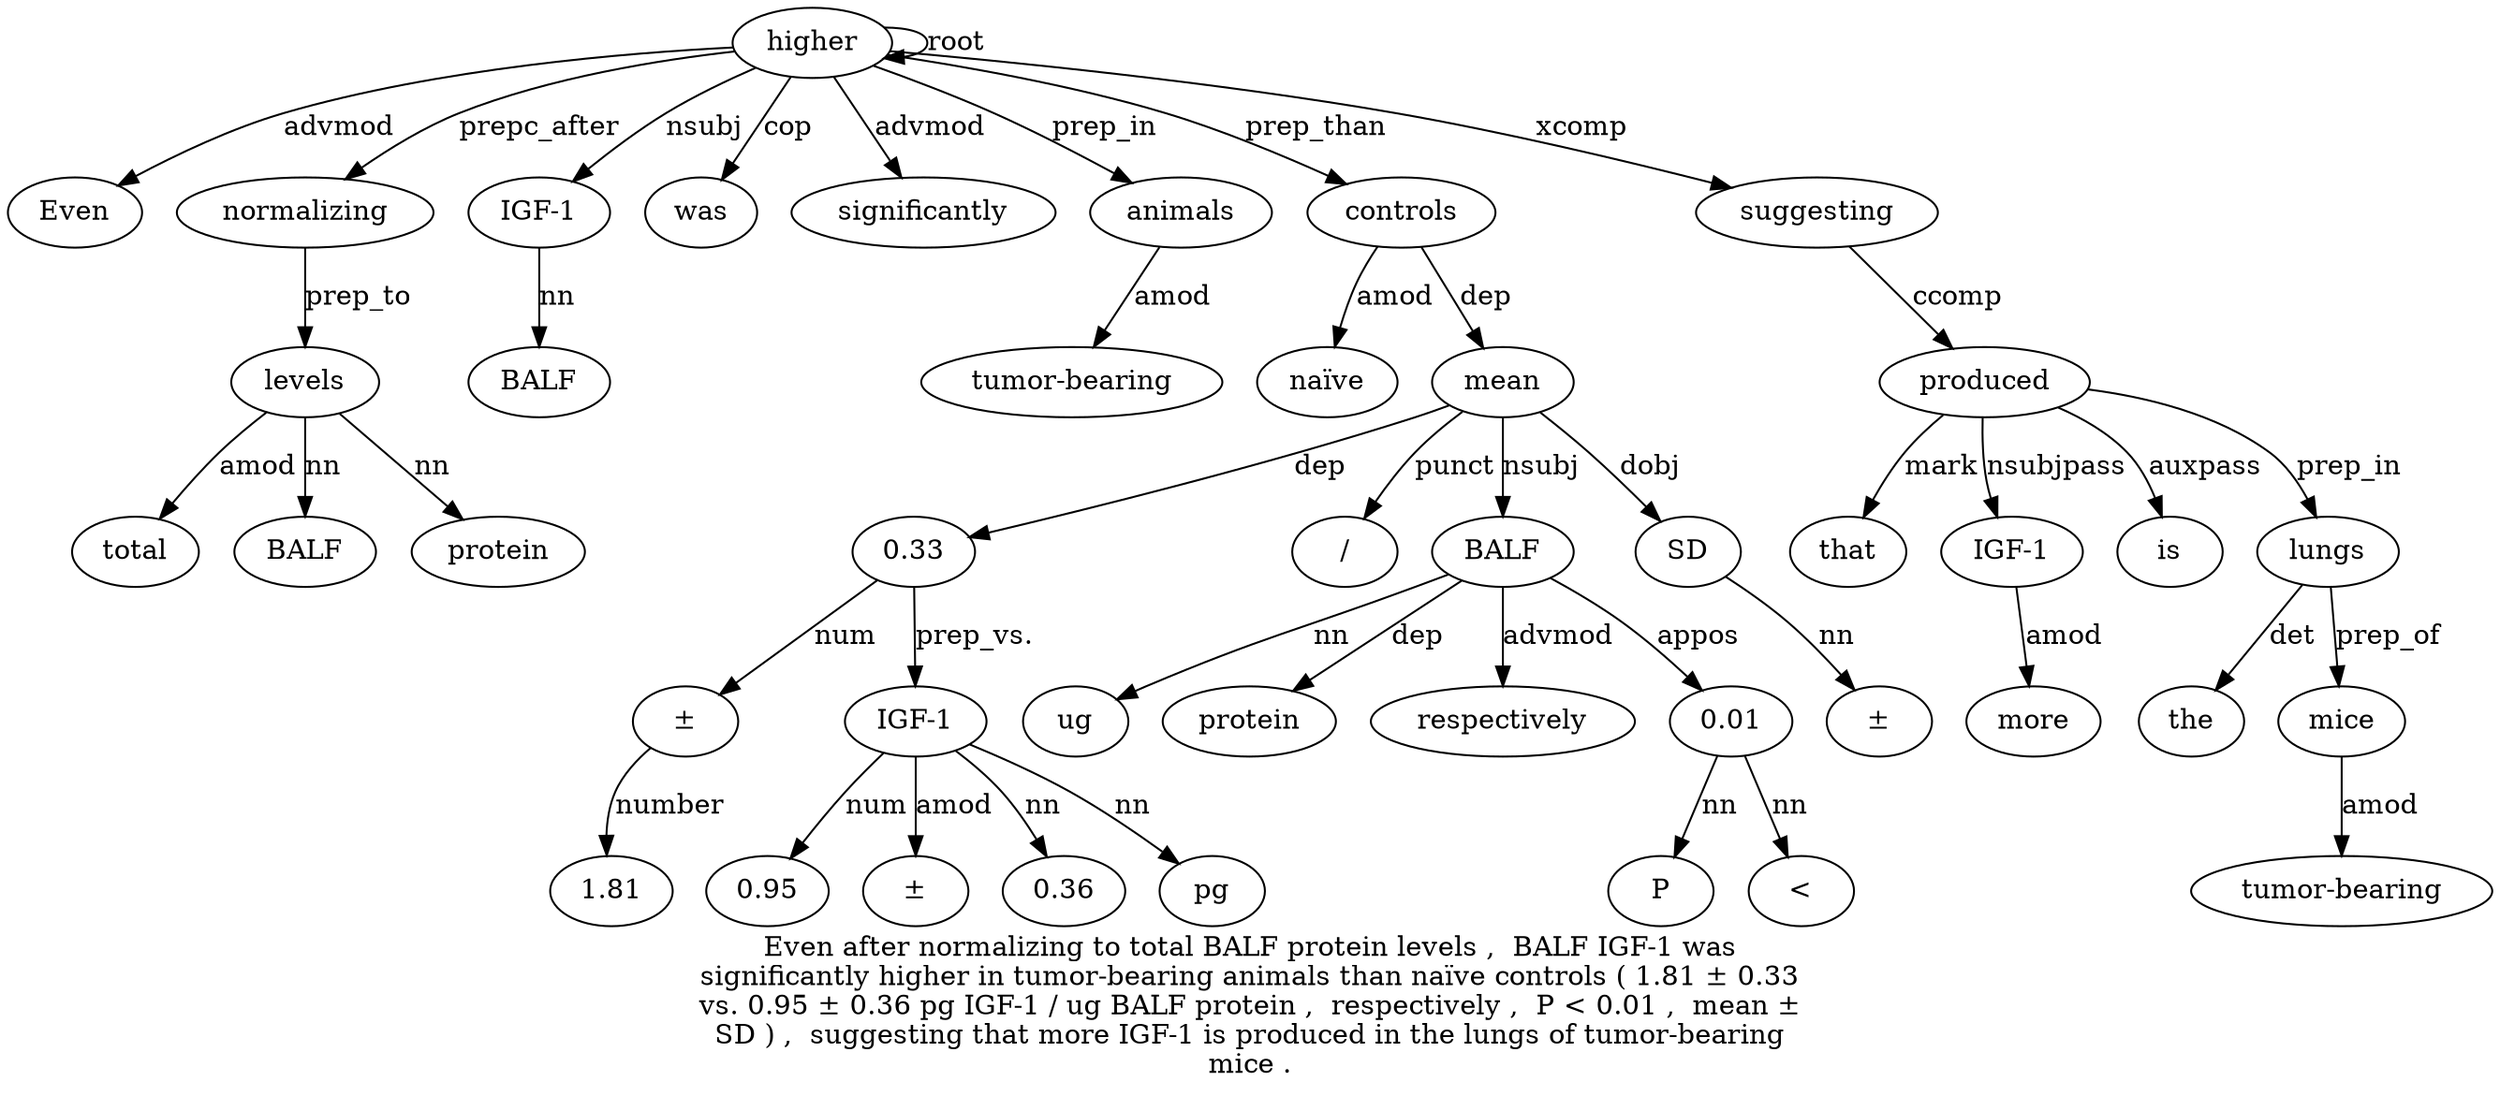 digraph "Even after normalizing to total BALF protein levels ,  BALF IGF-1 was significantly higher in tumor-bearing animals than naïve controls ( 1.81 ± 0.33 vs. 0.95 ± 0.36 pg IGF-1 / ug BALF protein ,  respectively ,  P < 0.01 ,  mean ± SD ) ,  suggesting that more IGF-1 is produced in the lungs of tumor-bearing mice ." {
label="Even after normalizing to total BALF protein levels ,  BALF IGF-1 was
significantly higher in tumor-bearing animals than naïve controls ( 1.81 ± 0.33
vs. 0.95 ± 0.36 pg IGF-1 / ug BALF protein ,  respectively ,  P < 0.01 ,  mean ±
SD ) ,  suggesting that more IGF-1 is produced in the lungs of tumor-bearing
mice .";
higher14 [style=filled, fillcolor=white, label=higher];
Even1 [style=filled, fillcolor=white, label=Even];
higher14 -> Even1  [label=advmod];
normalizing3 [style=filled, fillcolor=white, label=normalizing];
higher14 -> normalizing3  [label=prepc_after];
levels8 [style=filled, fillcolor=white, label=levels];
total5 [style=filled, fillcolor=white, label=total];
levels8 -> total5  [label=amod];
BALF6 [style=filled, fillcolor=white, label=BALF];
levels8 -> BALF6  [label=nn];
protein7 [style=filled, fillcolor=white, label=protein];
levels8 -> protein7  [label=nn];
normalizing3 -> levels8  [label=prep_to];
"IGF-1" [style=filled, fillcolor=white, label="IGF-1"];
BALF10 [style=filled, fillcolor=white, label=BALF];
"IGF-1" -> BALF10  [label=nn];
higher14 -> "IGF-1"  [label=nsubj];
was12 [style=filled, fillcolor=white, label=was];
higher14 -> was12  [label=cop];
significantly13 [style=filled, fillcolor=white, label=significantly];
higher14 -> significantly13  [label=advmod];
higher14 -> higher14  [label=root];
animals17 [style=filled, fillcolor=white, label=animals];
"tumor-bearing16" [style=filled, fillcolor=white, label="tumor-bearing"];
animals17 -> "tumor-bearing16"  [label=amod];
higher14 -> animals17  [label=prep_in];
controls20 [style=filled, fillcolor=white, label=controls];
"naïve19" [style=filled, fillcolor=white, label="naïve"];
controls20 -> "naïve19"  [label=amod];
higher14 -> controls20  [label=prep_than];
"±23" [style=filled, fillcolor=white, label="±"];
"1.8122" [style=filled, fillcolor=white, label="1.81"];
"±23" -> "1.8122"  [label=number];
"0.3324" [style=filled, fillcolor=white, label="0.33"];
"0.3324" -> "±23"  [label=num];
mean42 [style=filled, fillcolor=white, label=mean];
mean42 -> "0.3324"  [label=dep];
"IGF-130" [style=filled, fillcolor=white, label="IGF-1"];
"0.9526" [style=filled, fillcolor=white, label="0.95"];
"IGF-130" -> "0.9526"  [label=num];
"±27" [style=filled, fillcolor=white, label="±"];
"IGF-130" -> "±27"  [label=amod];
"0.3628" [style=filled, fillcolor=white, label="0.36"];
"IGF-130" -> "0.3628"  [label=nn];
pg29 [style=filled, fillcolor=white, label=pg];
"IGF-130" -> pg29  [label=nn];
"0.3324" -> "IGF-130"  [label="prep_vs."];
"/31" [style=filled, fillcolor=white, label="/"];
mean42 -> "/31"  [label=punct];
BALF33 [style=filled, fillcolor=white, label=BALF];
ug32 [style=filled, fillcolor=white, label=ug];
BALF33 -> ug32  [label=nn];
mean42 -> BALF33  [label=nsubj];
protein34 [style=filled, fillcolor=white, label=protein];
BALF33 -> protein34  [label=dep];
respectively36 [style=filled, fillcolor=white, label=respectively];
BALF33 -> respectively36  [label=advmod];
"0.014" [style=filled, fillcolor=white, label="0.01"];
P38 [style=filled, fillcolor=white, label=P];
"0.014" -> P38  [label=nn];
"<39" [style=filled, fillcolor=white, label="<"];
"0.014" -> "<39"  [label=nn];
BALF33 -> "0.014"  [label=appos];
controls20 -> mean42  [label=dep];
SD44 [style=filled, fillcolor=white, label=SD];
"±43" [style=filled, fillcolor=white, label="±"];
SD44 -> "±43"  [label=nn];
mean42 -> SD44  [label=dobj];
suggesting47 [style=filled, fillcolor=white, label=suggesting];
higher14 -> suggesting47  [label=xcomp];
produced52 [style=filled, fillcolor=white, label=produced];
that48 [style=filled, fillcolor=white, label=that];
produced52 -> that48  [label=mark];
"IGF-150" [style=filled, fillcolor=white, label="IGF-1"];
more49 [style=filled, fillcolor=white, label=more];
"IGF-150" -> more49  [label=amod];
produced52 -> "IGF-150"  [label=nsubjpass];
is51 [style=filled, fillcolor=white, label=is];
produced52 -> is51  [label=auxpass];
suggesting47 -> produced52  [label=ccomp];
lungs55 [style=filled, fillcolor=white, label=lungs];
the54 [style=filled, fillcolor=white, label=the];
lungs55 -> the54  [label=det];
produced52 -> lungs55  [label=prep_in];
mice58 [style=filled, fillcolor=white, label=mice];
"tumor-bearing57" [style=filled, fillcolor=white, label="tumor-bearing"];
mice58 -> "tumor-bearing57"  [label=amod];
lungs55 -> mice58  [label=prep_of];
}
